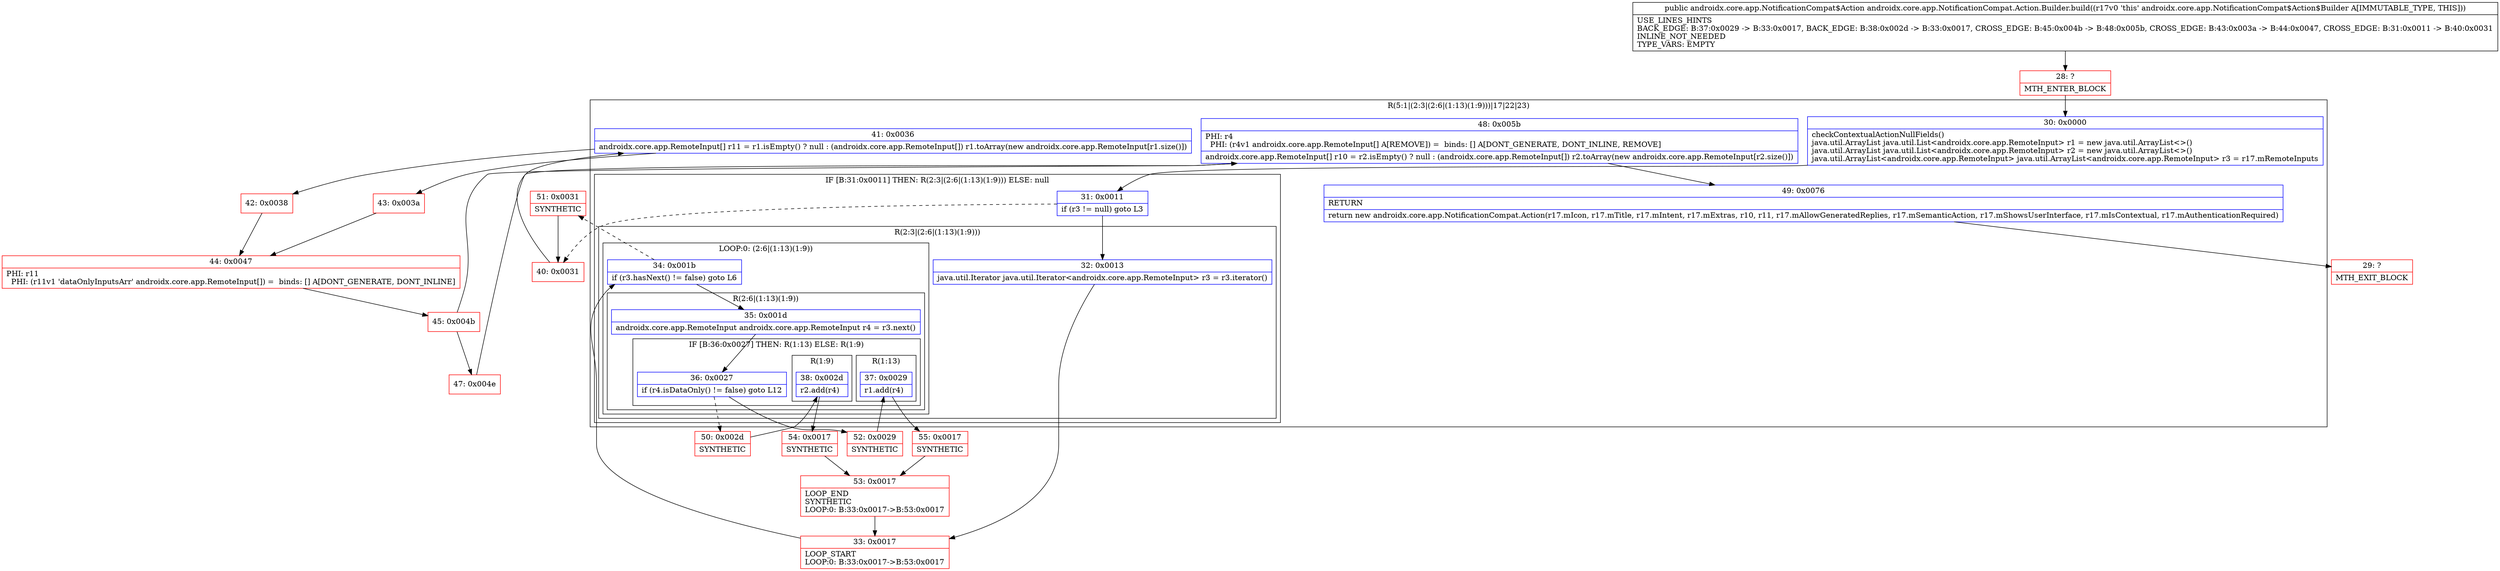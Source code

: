 digraph "CFG forandroidx.core.app.NotificationCompat.Action.Builder.build()Landroidx\/core\/app\/NotificationCompat$Action;" {
subgraph cluster_Region_825867841 {
label = "R(5:1|(2:3|(2:6|(1:13)(1:9)))|17|22|23)";
node [shape=record,color=blue];
Node_30 [shape=record,label="{30\:\ 0x0000|checkContextualActionNullFields()\ljava.util.ArrayList java.util.List\<androidx.core.app.RemoteInput\> r1 = new java.util.ArrayList\<\>()\ljava.util.ArrayList java.util.List\<androidx.core.app.RemoteInput\> r2 = new java.util.ArrayList\<\>()\ljava.util.ArrayList\<androidx.core.app.RemoteInput\> java.util.ArrayList\<androidx.core.app.RemoteInput\> r3 = r17.mRemoteInputs\l}"];
subgraph cluster_IfRegion_473419442 {
label = "IF [B:31:0x0011] THEN: R(2:3|(2:6|(1:13)(1:9))) ELSE: null";
node [shape=record,color=blue];
Node_31 [shape=record,label="{31\:\ 0x0011|if (r3 != null) goto L3\l}"];
subgraph cluster_Region_1610653891 {
label = "R(2:3|(2:6|(1:13)(1:9)))";
node [shape=record,color=blue];
Node_32 [shape=record,label="{32\:\ 0x0013|java.util.Iterator java.util.Iterator\<androidx.core.app.RemoteInput\> r3 = r3.iterator()\l}"];
subgraph cluster_LoopRegion_1121615561 {
label = "LOOP:0: (2:6|(1:13)(1:9))";
node [shape=record,color=blue];
Node_34 [shape=record,label="{34\:\ 0x001b|if (r3.hasNext() != false) goto L6\l}"];
subgraph cluster_Region_1649902718 {
label = "R(2:6|(1:13)(1:9))";
node [shape=record,color=blue];
Node_35 [shape=record,label="{35\:\ 0x001d|androidx.core.app.RemoteInput androidx.core.app.RemoteInput r4 = r3.next()\l}"];
subgraph cluster_IfRegion_1077384408 {
label = "IF [B:36:0x0027] THEN: R(1:13) ELSE: R(1:9)";
node [shape=record,color=blue];
Node_36 [shape=record,label="{36\:\ 0x0027|if (r4.isDataOnly() != false) goto L12\l}"];
subgraph cluster_Region_1328392864 {
label = "R(1:13)";
node [shape=record,color=blue];
Node_37 [shape=record,label="{37\:\ 0x0029|r1.add(r4)\l}"];
}
subgraph cluster_Region_110417699 {
label = "R(1:9)";
node [shape=record,color=blue];
Node_38 [shape=record,label="{38\:\ 0x002d|r2.add(r4)\l}"];
}
}
}
}
}
}
Node_41 [shape=record,label="{41\:\ 0x0036|androidx.core.app.RemoteInput[] r11 = r1.isEmpty() ? null : (androidx.core.app.RemoteInput[]) r1.toArray(new androidx.core.app.RemoteInput[r1.size()])\l}"];
Node_48 [shape=record,label="{48\:\ 0x005b|PHI: r4 \l  PHI: (r4v1 androidx.core.app.RemoteInput[] A[REMOVE]) =  binds: [] A[DONT_GENERATE, DONT_INLINE, REMOVE]\l|androidx.core.app.RemoteInput[] r10 = r2.isEmpty() ? null : (androidx.core.app.RemoteInput[]) r2.toArray(new androidx.core.app.RemoteInput[r2.size()])\l}"];
Node_49 [shape=record,label="{49\:\ 0x0076|RETURN\l|return new androidx.core.app.NotificationCompat.Action(r17.mIcon, r17.mTitle, r17.mIntent, r17.mExtras, r10, r11, r17.mAllowGeneratedReplies, r17.mSemanticAction, r17.mShowsUserInterface, r17.mIsContextual, r17.mAuthenticationRequired)\l}"];
}
Node_28 [shape=record,color=red,label="{28\:\ ?|MTH_ENTER_BLOCK\l}"];
Node_33 [shape=record,color=red,label="{33\:\ 0x0017|LOOP_START\lLOOP:0: B:33:0x0017\-\>B:53:0x0017\l}"];
Node_50 [shape=record,color=red,label="{50\:\ 0x002d|SYNTHETIC\l}"];
Node_54 [shape=record,color=red,label="{54\:\ 0x0017|SYNTHETIC\l}"];
Node_53 [shape=record,color=red,label="{53\:\ 0x0017|LOOP_END\lSYNTHETIC\lLOOP:0: B:33:0x0017\-\>B:53:0x0017\l}"];
Node_52 [shape=record,color=red,label="{52\:\ 0x0029|SYNTHETIC\l}"];
Node_55 [shape=record,color=red,label="{55\:\ 0x0017|SYNTHETIC\l}"];
Node_51 [shape=record,color=red,label="{51\:\ 0x0031|SYNTHETIC\l}"];
Node_40 [shape=record,color=red,label="{40\:\ 0x0031}"];
Node_42 [shape=record,color=red,label="{42\:\ 0x0038}"];
Node_44 [shape=record,color=red,label="{44\:\ 0x0047|PHI: r11 \l  PHI: (r11v1 'dataOnlyInputsArr' androidx.core.app.RemoteInput[]) =  binds: [] A[DONT_GENERATE, DONT_INLINE]\l}"];
Node_45 [shape=record,color=red,label="{45\:\ 0x004b}"];
Node_47 [shape=record,color=red,label="{47\:\ 0x004e}"];
Node_29 [shape=record,color=red,label="{29\:\ ?|MTH_EXIT_BLOCK\l}"];
Node_43 [shape=record,color=red,label="{43\:\ 0x003a}"];
MethodNode[shape=record,label="{public androidx.core.app.NotificationCompat$Action androidx.core.app.NotificationCompat.Action.Builder.build((r17v0 'this' androidx.core.app.NotificationCompat$Action$Builder A[IMMUTABLE_TYPE, THIS]))  | USE_LINES_HINTS\lBACK_EDGE: B:37:0x0029 \-\> B:33:0x0017, BACK_EDGE: B:38:0x002d \-\> B:33:0x0017, CROSS_EDGE: B:45:0x004b \-\> B:48:0x005b, CROSS_EDGE: B:43:0x003a \-\> B:44:0x0047, CROSS_EDGE: B:31:0x0011 \-\> B:40:0x0031\lINLINE_NOT_NEEDED\lTYPE_VARS: EMPTY\l}"];
MethodNode -> Node_28;Node_30 -> Node_31;
Node_31 -> Node_32;
Node_31 -> Node_40[style=dashed];
Node_32 -> Node_33;
Node_34 -> Node_35;
Node_34 -> Node_51[style=dashed];
Node_35 -> Node_36;
Node_36 -> Node_50[style=dashed];
Node_36 -> Node_52;
Node_37 -> Node_55;
Node_38 -> Node_54;
Node_41 -> Node_42;
Node_41 -> Node_43;
Node_48 -> Node_49;
Node_49 -> Node_29;
Node_28 -> Node_30;
Node_33 -> Node_34;
Node_50 -> Node_38;
Node_54 -> Node_53;
Node_53 -> Node_33;
Node_52 -> Node_37;
Node_55 -> Node_53;
Node_51 -> Node_40;
Node_40 -> Node_41;
Node_42 -> Node_44;
Node_44 -> Node_45;
Node_45 -> Node_47;
Node_45 -> Node_48;
Node_47 -> Node_48;
Node_43 -> Node_44;
}

